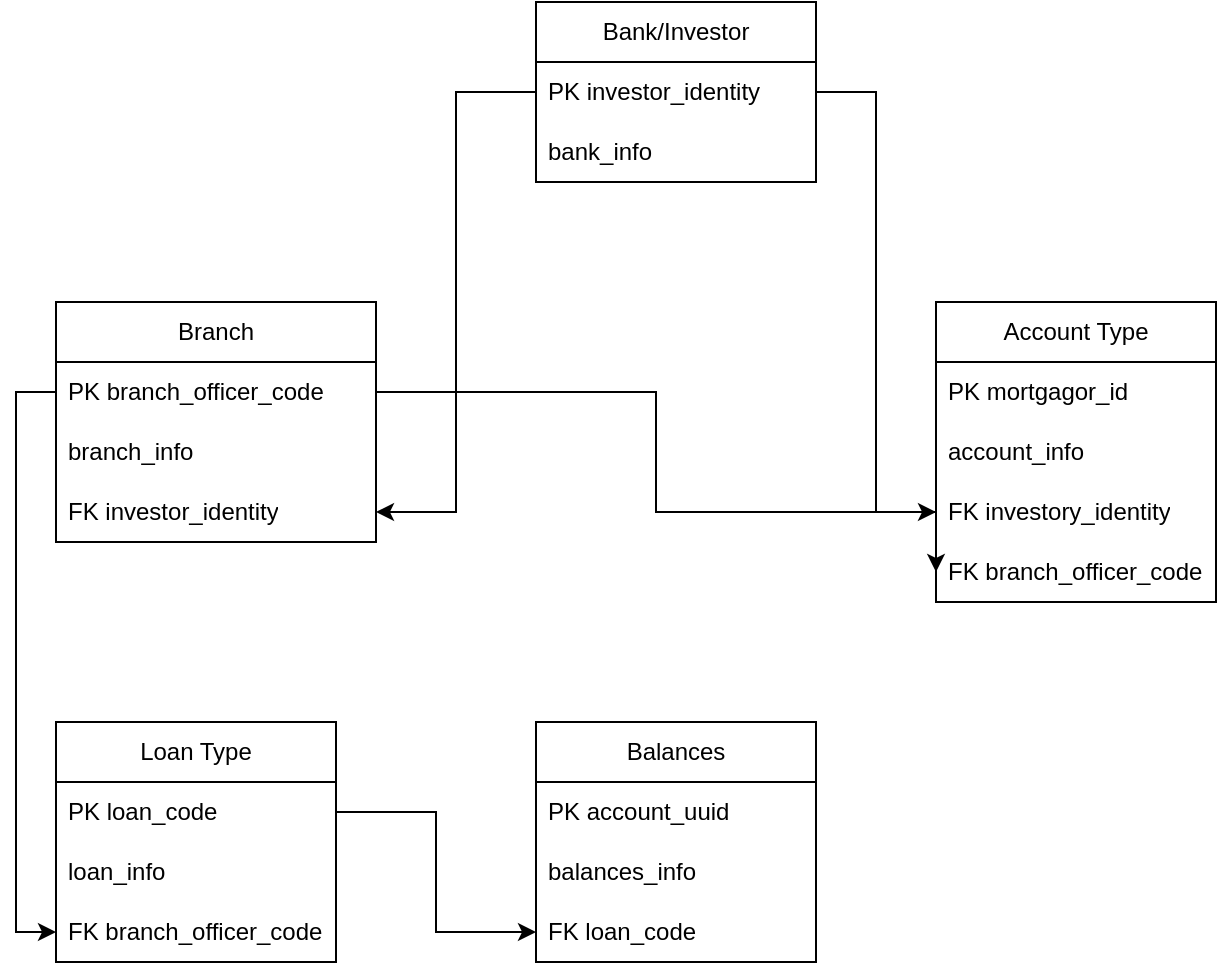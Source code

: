 <mxfile version="20.8.23" type="github"><diagram name="Page-1" id="pH7_Qov3JBRgwSeyyJ1R"><mxGraphModel dx="1434" dy="782" grid="1" gridSize="10" guides="1" tooltips="1" connect="1" arrows="1" fold="1" page="1" pageScale="1" pageWidth="850" pageHeight="1100" math="0" shadow="0"><root><mxCell id="0"/><mxCell id="1" parent="0"/><mxCell id="xTFW8qCGVveIdtXbfa8--1" value="Bank/Investor" style="swimlane;fontStyle=0;childLayout=stackLayout;horizontal=1;startSize=30;horizontalStack=0;resizeParent=1;resizeParentMax=0;resizeLast=0;collapsible=1;marginBottom=0;whiteSpace=wrap;html=1;" parent="1" vertex="1"><mxGeometry x="385" y="50" width="140" height="90" as="geometry"/></mxCell><mxCell id="xTFW8qCGVveIdtXbfa8--2" value="PK investor_identity" style="text;strokeColor=none;fillColor=none;align=left;verticalAlign=middle;spacingLeft=4;spacingRight=4;overflow=hidden;points=[[0,0.5],[1,0.5]];portConstraint=eastwest;rotatable=0;whiteSpace=wrap;html=1;" parent="xTFW8qCGVveIdtXbfa8--1" vertex="1"><mxGeometry y="30" width="140" height="30" as="geometry"/></mxCell><mxCell id="T9RY2GN8cShIcBMP8WSH-16" value="bank_info" style="text;strokeColor=none;fillColor=none;align=left;verticalAlign=middle;spacingLeft=4;spacingRight=4;overflow=hidden;points=[[0,0.5],[1,0.5]];portConstraint=eastwest;rotatable=0;whiteSpace=wrap;html=1;" vertex="1" parent="xTFW8qCGVveIdtXbfa8--1"><mxGeometry y="60" width="140" height="30" as="geometry"/></mxCell><mxCell id="xTFW8qCGVveIdtXbfa8--5" value="&lt;div&gt;Branch&lt;/div&gt;" style="swimlane;fontStyle=0;childLayout=stackLayout;horizontal=1;startSize=30;horizontalStack=0;resizeParent=1;resizeParentMax=0;resizeLast=0;collapsible=1;marginBottom=0;whiteSpace=wrap;html=1;" parent="1" vertex="1"><mxGeometry x="145" y="200" width="160" height="120" as="geometry"/></mxCell><mxCell id="xTFW8qCGVveIdtXbfa8--6" value="PK branch_officer_code" style="text;strokeColor=none;fillColor=none;align=left;verticalAlign=middle;spacingLeft=4;spacingRight=4;overflow=hidden;points=[[0,0.5],[1,0.5]];portConstraint=eastwest;rotatable=0;whiteSpace=wrap;html=1;" parent="xTFW8qCGVveIdtXbfa8--5" vertex="1"><mxGeometry y="30" width="160" height="30" as="geometry"/></mxCell><mxCell id="T9RY2GN8cShIcBMP8WSH-17" value="branch_info" style="text;strokeColor=none;fillColor=none;align=left;verticalAlign=middle;spacingLeft=4;spacingRight=4;overflow=hidden;points=[[0,0.5],[1,0.5]];portConstraint=eastwest;rotatable=0;whiteSpace=wrap;html=1;" vertex="1" parent="xTFW8qCGVveIdtXbfa8--5"><mxGeometry y="60" width="160" height="30" as="geometry"/></mxCell><mxCell id="xTFW8qCGVveIdtXbfa8--7" value="FK investor_identity" style="text;strokeColor=none;fillColor=none;align=left;verticalAlign=middle;spacingLeft=4;spacingRight=4;overflow=hidden;points=[[0,0.5],[1,0.5]];portConstraint=eastwest;rotatable=0;whiteSpace=wrap;html=1;" parent="xTFW8qCGVveIdtXbfa8--5" vertex="1"><mxGeometry y="90" width="160" height="30" as="geometry"/></mxCell><mxCell id="xTFW8qCGVveIdtXbfa8--9" value="&lt;div&gt;Account Type&lt;/div&gt;" style="swimlane;fontStyle=0;childLayout=stackLayout;horizontal=1;startSize=30;horizontalStack=0;resizeParent=1;resizeParentMax=0;resizeLast=0;collapsible=1;marginBottom=0;whiteSpace=wrap;html=1;" parent="1" vertex="1"><mxGeometry x="585" y="200" width="140" height="150" as="geometry"/></mxCell><mxCell id="xTFW8qCGVveIdtXbfa8--10" value="PK mortgagor_id" style="text;strokeColor=none;fillColor=none;align=left;verticalAlign=middle;spacingLeft=4;spacingRight=4;overflow=hidden;points=[[0,0.5],[1,0.5]];portConstraint=eastwest;rotatable=0;whiteSpace=wrap;html=1;" parent="xTFW8qCGVveIdtXbfa8--9" vertex="1"><mxGeometry y="30" width="140" height="30" as="geometry"/></mxCell><mxCell id="T9RY2GN8cShIcBMP8WSH-20" value="account_info" style="text;strokeColor=none;fillColor=none;align=left;verticalAlign=middle;spacingLeft=4;spacingRight=4;overflow=hidden;points=[[0,0.5],[1,0.5]];portConstraint=eastwest;rotatable=0;whiteSpace=wrap;html=1;" vertex="1" parent="xTFW8qCGVveIdtXbfa8--9"><mxGeometry y="60" width="140" height="30" as="geometry"/></mxCell><mxCell id="xTFW8qCGVveIdtXbfa8--11" value="FK investory_identity" style="text;strokeColor=none;fillColor=none;align=left;verticalAlign=middle;spacingLeft=4;spacingRight=4;overflow=hidden;points=[[0,0.5],[1,0.5]];portConstraint=eastwest;rotatable=0;whiteSpace=wrap;html=1;" parent="xTFW8qCGVveIdtXbfa8--9" vertex="1"><mxGeometry y="90" width="140" height="30" as="geometry"/></mxCell><mxCell id="xTFW8qCGVveIdtXbfa8--12" value="FK branch_officer_code" style="text;strokeColor=none;fillColor=none;align=left;verticalAlign=middle;spacingLeft=4;spacingRight=4;overflow=hidden;points=[[0,0.5],[1,0.5]];portConstraint=eastwest;rotatable=0;whiteSpace=wrap;html=1;" parent="xTFW8qCGVveIdtXbfa8--9" vertex="1"><mxGeometry y="120" width="140" height="30" as="geometry"/></mxCell><mxCell id="xTFW8qCGVveIdtXbfa8--17" value="Loan Type" style="swimlane;fontStyle=0;childLayout=stackLayout;horizontal=1;startSize=30;horizontalStack=0;resizeParent=1;resizeParentMax=0;resizeLast=0;collapsible=1;marginBottom=0;whiteSpace=wrap;html=1;" parent="1" vertex="1"><mxGeometry x="145" y="410" width="140" height="120" as="geometry"/></mxCell><mxCell id="xTFW8qCGVveIdtXbfa8--20" value="&lt;div&gt;PK loan_code&lt;/div&gt;" style="text;strokeColor=none;fillColor=none;align=left;verticalAlign=middle;spacingLeft=4;spacingRight=4;overflow=hidden;points=[[0,0.5],[1,0.5]];portConstraint=eastwest;rotatable=0;whiteSpace=wrap;html=1;" parent="xTFW8qCGVveIdtXbfa8--17" vertex="1"><mxGeometry y="30" width="140" height="30" as="geometry"/></mxCell><mxCell id="T9RY2GN8cShIcBMP8WSH-19" value="loan_info" style="text;strokeColor=none;fillColor=none;align=left;verticalAlign=middle;spacingLeft=4;spacingRight=4;overflow=hidden;points=[[0,0.5],[1,0.5]];portConstraint=eastwest;rotatable=0;whiteSpace=wrap;html=1;" vertex="1" parent="xTFW8qCGVveIdtXbfa8--17"><mxGeometry y="60" width="140" height="30" as="geometry"/></mxCell><mxCell id="T9RY2GN8cShIcBMP8WSH-9" value="FK branch_officer_code" style="text;strokeColor=none;fillColor=none;align=left;verticalAlign=middle;spacingLeft=4;spacingRight=4;overflow=hidden;points=[[0,0.5],[1,0.5]];portConstraint=eastwest;rotatable=0;whiteSpace=wrap;html=1;" vertex="1" parent="xTFW8qCGVveIdtXbfa8--17"><mxGeometry y="90" width="140" height="30" as="geometry"/></mxCell><mxCell id="T9RY2GN8cShIcBMP8WSH-1" value="Balances" style="swimlane;fontStyle=0;childLayout=stackLayout;horizontal=1;startSize=30;horizontalStack=0;resizeParent=1;resizeParentMax=0;resizeLast=0;collapsible=1;marginBottom=0;whiteSpace=wrap;html=1;" vertex="1" parent="1"><mxGeometry x="385" y="410" width="140" height="120" as="geometry"/></mxCell><mxCell id="T9RY2GN8cShIcBMP8WSH-2" value="PK account_uuid" style="text;strokeColor=none;fillColor=none;align=left;verticalAlign=middle;spacingLeft=4;spacingRight=4;overflow=hidden;points=[[0,0.5],[1,0.5]];portConstraint=eastwest;rotatable=0;whiteSpace=wrap;html=1;" vertex="1" parent="T9RY2GN8cShIcBMP8WSH-1"><mxGeometry y="30" width="140" height="30" as="geometry"/></mxCell><mxCell id="T9RY2GN8cShIcBMP8WSH-18" value="balances_info" style="text;strokeColor=none;fillColor=none;align=left;verticalAlign=middle;spacingLeft=4;spacingRight=4;overflow=hidden;points=[[0,0.5],[1,0.5]];portConstraint=eastwest;rotatable=0;whiteSpace=wrap;html=1;" vertex="1" parent="T9RY2GN8cShIcBMP8WSH-1"><mxGeometry y="60" width="140" height="30" as="geometry"/></mxCell><mxCell id="T9RY2GN8cShIcBMP8WSH-4" value="FK loan_code" style="text;strokeColor=none;fillColor=none;align=left;verticalAlign=middle;spacingLeft=4;spacingRight=4;overflow=hidden;points=[[0,0.5],[1,0.5]];portConstraint=eastwest;rotatable=0;whiteSpace=wrap;html=1;" vertex="1" parent="T9RY2GN8cShIcBMP8WSH-1"><mxGeometry y="90" width="140" height="30" as="geometry"/></mxCell><mxCell id="T9RY2GN8cShIcBMP8WSH-5" style="edgeStyle=orthogonalEdgeStyle;rounded=0;orthogonalLoop=1;jettySize=auto;html=1;entryX=0;entryY=0.5;entryDx=0;entryDy=0;" edge="1" parent="1" source="xTFW8qCGVveIdtXbfa8--6" target="xTFW8qCGVveIdtXbfa8--12"><mxGeometry relative="1" as="geometry"><Array as="points"><mxPoint x="445" y="245"/><mxPoint x="445" y="305"/></Array></mxGeometry></mxCell><mxCell id="T9RY2GN8cShIcBMP8WSH-10" style="edgeStyle=orthogonalEdgeStyle;rounded=0;orthogonalLoop=1;jettySize=auto;html=1;entryX=0;entryY=0.5;entryDx=0;entryDy=0;" edge="1" parent="1" source="xTFW8qCGVveIdtXbfa8--6" target="T9RY2GN8cShIcBMP8WSH-9"><mxGeometry relative="1" as="geometry"/></mxCell><mxCell id="T9RY2GN8cShIcBMP8WSH-11" style="edgeStyle=orthogonalEdgeStyle;rounded=0;orthogonalLoop=1;jettySize=auto;html=1;entryX=0;entryY=0.5;entryDx=0;entryDy=0;" edge="1" parent="1" source="xTFW8qCGVveIdtXbfa8--20" target="T9RY2GN8cShIcBMP8WSH-4"><mxGeometry relative="1" as="geometry"/></mxCell><mxCell id="T9RY2GN8cShIcBMP8WSH-12" style="edgeStyle=orthogonalEdgeStyle;rounded=0;orthogonalLoop=1;jettySize=auto;html=1;entryX=0;entryY=0.5;entryDx=0;entryDy=0;" edge="1" parent="1" source="xTFW8qCGVveIdtXbfa8--2" target="xTFW8qCGVveIdtXbfa8--11"><mxGeometry relative="1" as="geometry"/></mxCell><mxCell id="T9RY2GN8cShIcBMP8WSH-13" style="edgeStyle=orthogonalEdgeStyle;rounded=0;orthogonalLoop=1;jettySize=auto;html=1;entryX=1;entryY=0.5;entryDx=0;entryDy=0;" edge="1" parent="1" source="xTFW8qCGVveIdtXbfa8--2" target="xTFW8qCGVveIdtXbfa8--7"><mxGeometry relative="1" as="geometry"/></mxCell></root></mxGraphModel></diagram></mxfile>